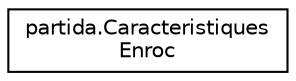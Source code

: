 digraph "Graphical Class Hierarchy"
{
 // LATEX_PDF_SIZE
  edge [fontname="Helvetica",fontsize="10",labelfontname="Helvetica",labelfontsize="10"];
  node [fontname="Helvetica",fontsize="10",shape=record];
  rankdir="LR";
  Node0 [label="partida.Caracteristiques\lEnroc",height=0.2,width=0.4,color="black", fillcolor="white", style="filled",URL="$classpartida_1_1_caracteristiques_enroc.html",tooltip="Controlador d'enrrocs."];
}
